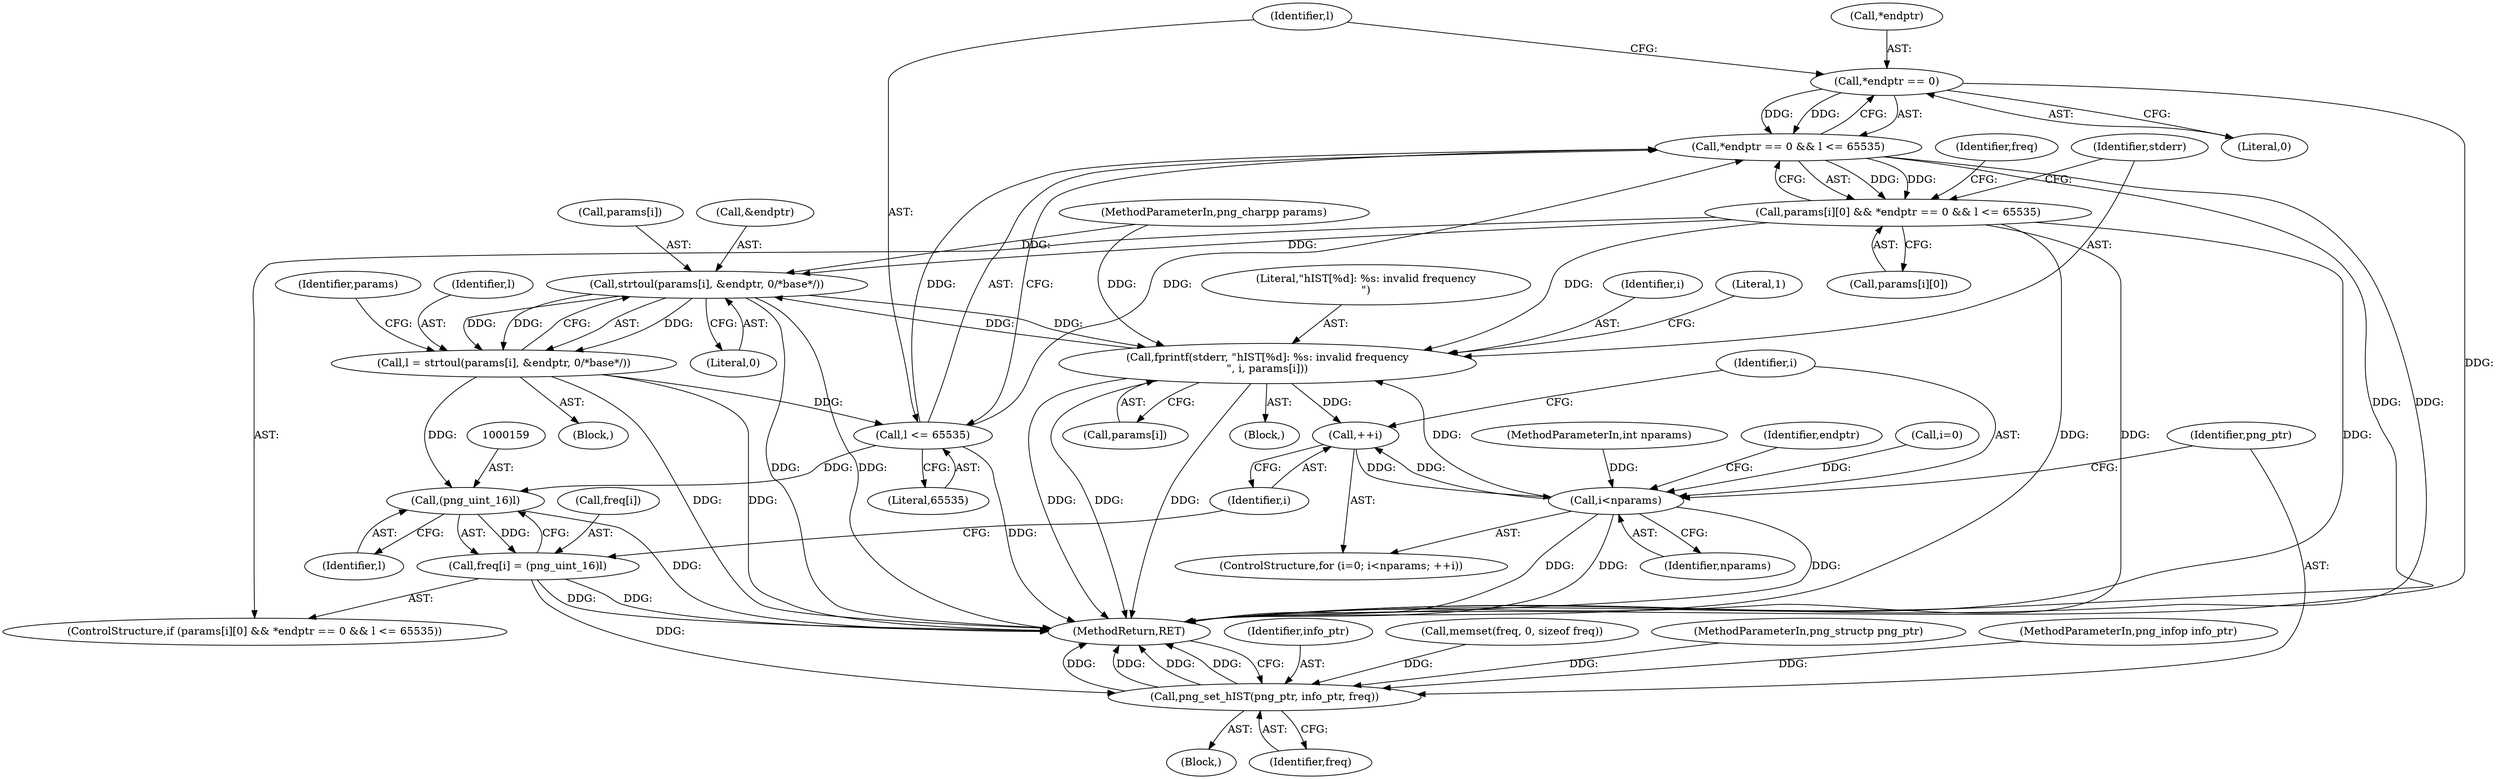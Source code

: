 digraph "0_Android_9d4853418ab2f754c2b63e091c29c5529b8b86ca_16@pointer" {
"1000147" [label="(Call,*endptr == 0)"];
"1000146" [label="(Call,*endptr == 0 && l <= 65535)"];
"1000140" [label="(Call,params[i][0] && *endptr == 0 && l <= 65535)"];
"1000132" [label="(Call,strtoul(params[i], &endptr, 0/*base*/))"];
"1000130" [label="(Call,l = strtoul(params[i], &endptr, 0/*base*/))"];
"1000151" [label="(Call,l <= 65535)"];
"1000158" [label="(Call,(png_uint_16)l)"];
"1000154" [label="(Call,freq[i] = (png_uint_16)l)"];
"1000172" [label="(Call,png_set_hIST(png_ptr, info_ptr, freq))"];
"1000163" [label="(Call,fprintf(stderr, \"hIST[%d]: %s: invalid frequency\n\", i, params[i]))"];
"1000122" [label="(Call,++i)"];
"1000119" [label="(Call,i<nparams)"];
"1000133" [label="(Call,params[i])"];
"1000143" [label="(Identifier,params)"];
"1000173" [label="(Identifier,png_ptr)"];
"1000116" [label="(Call,i=0)"];
"1000124" [label="(Block,)"];
"1000156" [label="(Identifier,freq)"];
"1000150" [label="(Literal,0)"];
"1000141" [label="(Call,params[i][0])"];
"1000123" [label="(Identifier,i)"];
"1000152" [label="(Identifier,l)"];
"1000155" [label="(Call,freq[i])"];
"1000166" [label="(Identifier,i)"];
"1000115" [label="(ControlStructure,for (i=0; i<nparams; ++i))"];
"1000164" [label="(Identifier,stderr)"];
"1000174" [label="(Identifier,info_ptr)"];
"1000119" [label="(Call,i<nparams)"];
"1000140" [label="(Call,params[i][0] && *endptr == 0 && l <= 65535)"];
"1000120" [label="(Identifier,i)"];
"1000110" [label="(Call,memset(freq, 0, sizeof freq))"];
"1000162" [label="(Block,)"];
"1000105" [label="(MethodParameterIn,int nparams)"];
"1000171" [label="(Literal,1)"];
"1000138" [label="(Literal,0)"];
"1000127" [label="(Identifier,endptr)"];
"1000130" [label="(Call,l = strtoul(params[i], &endptr, 0/*base*/))"];
"1000176" [label="(MethodReturn,RET)"];
"1000107" [label="(Block,)"];
"1000103" [label="(MethodParameterIn,png_structp png_ptr)"];
"1000146" [label="(Call,*endptr == 0 && l <= 65535)"];
"1000106" [label="(MethodParameterIn,png_charpp params)"];
"1000121" [label="(Identifier,nparams)"];
"1000139" [label="(ControlStructure,if (params[i][0] && *endptr == 0 && l <= 65535))"];
"1000158" [label="(Call,(png_uint_16)l)"];
"1000175" [label="(Identifier,freq)"];
"1000148" [label="(Call,*endptr)"];
"1000163" [label="(Call,fprintf(stderr, \"hIST[%d]: %s: invalid frequency\n\", i, params[i]))"];
"1000153" [label="(Literal,65535)"];
"1000132" [label="(Call,strtoul(params[i], &endptr, 0/*base*/))"];
"1000154" [label="(Call,freq[i] = (png_uint_16)l)"];
"1000122" [label="(Call,++i)"];
"1000172" [label="(Call,png_set_hIST(png_ptr, info_ptr, freq))"];
"1000147" [label="(Call,*endptr == 0)"];
"1000160" [label="(Identifier,l)"];
"1000131" [label="(Identifier,l)"];
"1000167" [label="(Call,params[i])"];
"1000104" [label="(MethodParameterIn,png_infop info_ptr)"];
"1000151" [label="(Call,l <= 65535)"];
"1000165" [label="(Literal,\"hIST[%d]: %s: invalid frequency\n\")"];
"1000136" [label="(Call,&endptr)"];
"1000147" -> "1000146"  [label="AST: "];
"1000147" -> "1000150"  [label="CFG: "];
"1000148" -> "1000147"  [label="AST: "];
"1000150" -> "1000147"  [label="AST: "];
"1000152" -> "1000147"  [label="CFG: "];
"1000146" -> "1000147"  [label="CFG: "];
"1000147" -> "1000176"  [label="DDG: "];
"1000147" -> "1000146"  [label="DDG: "];
"1000147" -> "1000146"  [label="DDG: "];
"1000146" -> "1000140"  [label="AST: "];
"1000146" -> "1000151"  [label="CFG: "];
"1000151" -> "1000146"  [label="AST: "];
"1000140" -> "1000146"  [label="CFG: "];
"1000146" -> "1000176"  [label="DDG: "];
"1000146" -> "1000176"  [label="DDG: "];
"1000146" -> "1000140"  [label="DDG: "];
"1000146" -> "1000140"  [label="DDG: "];
"1000151" -> "1000146"  [label="DDG: "];
"1000151" -> "1000146"  [label="DDG: "];
"1000140" -> "1000139"  [label="AST: "];
"1000140" -> "1000141"  [label="CFG: "];
"1000141" -> "1000140"  [label="AST: "];
"1000156" -> "1000140"  [label="CFG: "];
"1000164" -> "1000140"  [label="CFG: "];
"1000140" -> "1000176"  [label="DDG: "];
"1000140" -> "1000176"  [label="DDG: "];
"1000140" -> "1000176"  [label="DDG: "];
"1000140" -> "1000132"  [label="DDG: "];
"1000140" -> "1000163"  [label="DDG: "];
"1000132" -> "1000130"  [label="AST: "];
"1000132" -> "1000138"  [label="CFG: "];
"1000133" -> "1000132"  [label="AST: "];
"1000136" -> "1000132"  [label="AST: "];
"1000138" -> "1000132"  [label="AST: "];
"1000130" -> "1000132"  [label="CFG: "];
"1000132" -> "1000176"  [label="DDG: "];
"1000132" -> "1000176"  [label="DDG: "];
"1000132" -> "1000130"  [label="DDG: "];
"1000132" -> "1000130"  [label="DDG: "];
"1000132" -> "1000130"  [label="DDG: "];
"1000163" -> "1000132"  [label="DDG: "];
"1000106" -> "1000132"  [label="DDG: "];
"1000132" -> "1000163"  [label="DDG: "];
"1000130" -> "1000124"  [label="AST: "];
"1000131" -> "1000130"  [label="AST: "];
"1000143" -> "1000130"  [label="CFG: "];
"1000130" -> "1000176"  [label="DDG: "];
"1000130" -> "1000176"  [label="DDG: "];
"1000130" -> "1000151"  [label="DDG: "];
"1000130" -> "1000158"  [label="DDG: "];
"1000151" -> "1000153"  [label="CFG: "];
"1000152" -> "1000151"  [label="AST: "];
"1000153" -> "1000151"  [label="AST: "];
"1000151" -> "1000176"  [label="DDG: "];
"1000151" -> "1000158"  [label="DDG: "];
"1000158" -> "1000154"  [label="AST: "];
"1000158" -> "1000160"  [label="CFG: "];
"1000159" -> "1000158"  [label="AST: "];
"1000160" -> "1000158"  [label="AST: "];
"1000154" -> "1000158"  [label="CFG: "];
"1000158" -> "1000176"  [label="DDG: "];
"1000158" -> "1000154"  [label="DDG: "];
"1000154" -> "1000139"  [label="AST: "];
"1000155" -> "1000154"  [label="AST: "];
"1000123" -> "1000154"  [label="CFG: "];
"1000154" -> "1000176"  [label="DDG: "];
"1000154" -> "1000176"  [label="DDG: "];
"1000154" -> "1000172"  [label="DDG: "];
"1000172" -> "1000107"  [label="AST: "];
"1000172" -> "1000175"  [label="CFG: "];
"1000173" -> "1000172"  [label="AST: "];
"1000174" -> "1000172"  [label="AST: "];
"1000175" -> "1000172"  [label="AST: "];
"1000176" -> "1000172"  [label="CFG: "];
"1000172" -> "1000176"  [label="DDG: "];
"1000172" -> "1000176"  [label="DDG: "];
"1000172" -> "1000176"  [label="DDG: "];
"1000172" -> "1000176"  [label="DDG: "];
"1000103" -> "1000172"  [label="DDG: "];
"1000104" -> "1000172"  [label="DDG: "];
"1000110" -> "1000172"  [label="DDG: "];
"1000163" -> "1000162"  [label="AST: "];
"1000163" -> "1000167"  [label="CFG: "];
"1000164" -> "1000163"  [label="AST: "];
"1000165" -> "1000163"  [label="AST: "];
"1000166" -> "1000163"  [label="AST: "];
"1000167" -> "1000163"  [label="AST: "];
"1000171" -> "1000163"  [label="CFG: "];
"1000163" -> "1000176"  [label="DDG: "];
"1000163" -> "1000176"  [label="DDG: "];
"1000163" -> "1000176"  [label="DDG: "];
"1000163" -> "1000122"  [label="DDG: "];
"1000119" -> "1000163"  [label="DDG: "];
"1000106" -> "1000163"  [label="DDG: "];
"1000122" -> "1000115"  [label="AST: "];
"1000122" -> "1000123"  [label="CFG: "];
"1000123" -> "1000122"  [label="AST: "];
"1000120" -> "1000122"  [label="CFG: "];
"1000122" -> "1000119"  [label="DDG: "];
"1000119" -> "1000122"  [label="DDG: "];
"1000119" -> "1000115"  [label="AST: "];
"1000119" -> "1000121"  [label="CFG: "];
"1000120" -> "1000119"  [label="AST: "];
"1000121" -> "1000119"  [label="AST: "];
"1000127" -> "1000119"  [label="CFG: "];
"1000173" -> "1000119"  [label="CFG: "];
"1000119" -> "1000176"  [label="DDG: "];
"1000119" -> "1000176"  [label="DDG: "];
"1000119" -> "1000176"  [label="DDG: "];
"1000116" -> "1000119"  [label="DDG: "];
"1000105" -> "1000119"  [label="DDG: "];
}
